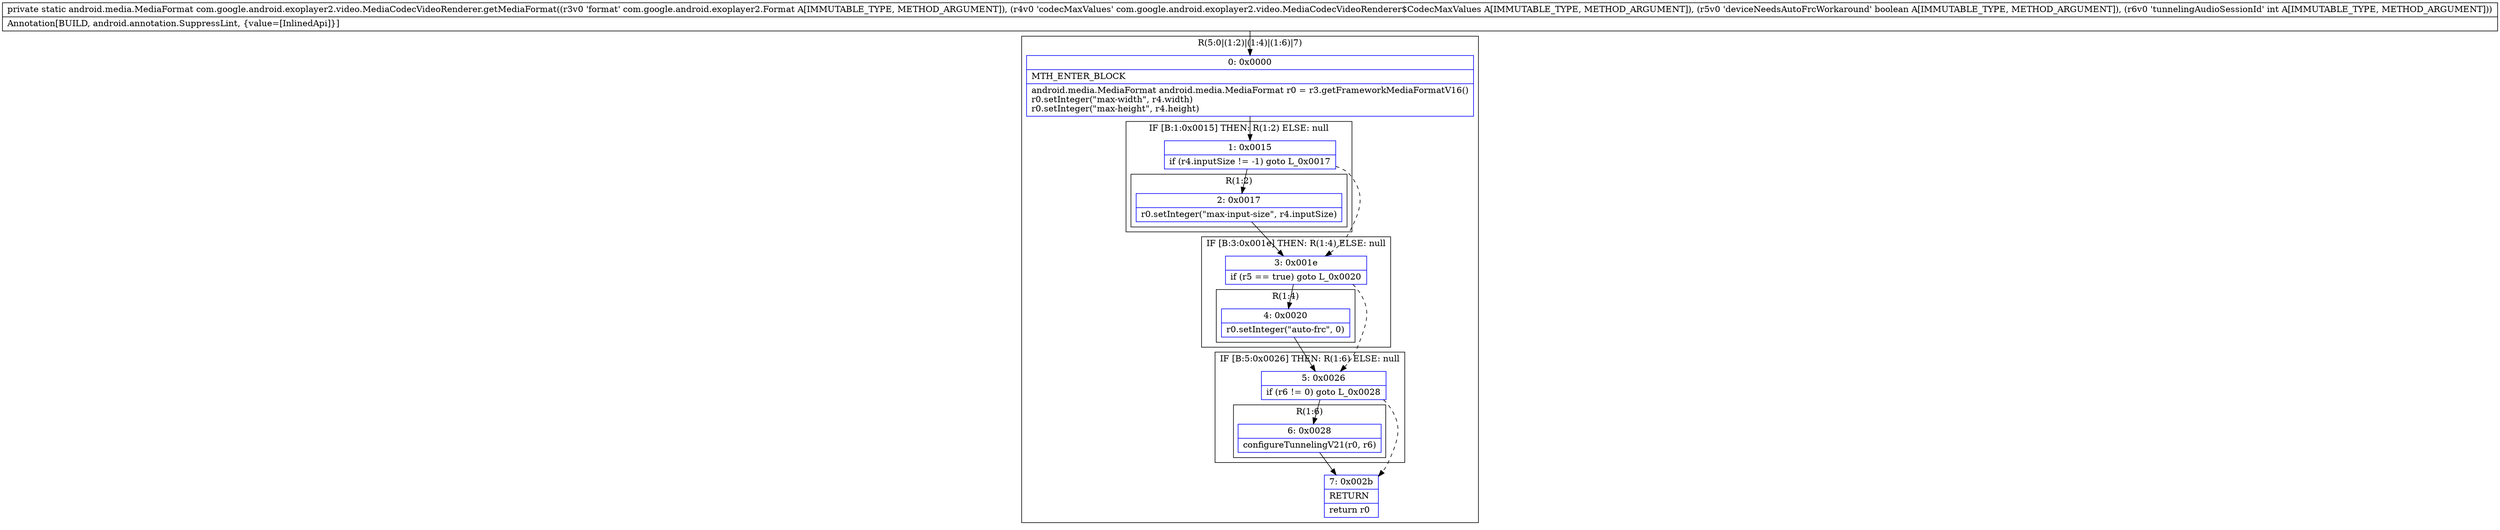 digraph "CFG forcom.google.android.exoplayer2.video.MediaCodecVideoRenderer.getMediaFormat(Lcom\/google\/android\/exoplayer2\/Format;Lcom\/google\/android\/exoplayer2\/video\/MediaCodecVideoRenderer$CodecMaxValues;ZI)Landroid\/media\/MediaFormat;" {
subgraph cluster_Region_616609997 {
label = "R(5:0|(1:2)|(1:4)|(1:6)|7)";
node [shape=record,color=blue];
Node_0 [shape=record,label="{0\:\ 0x0000|MTH_ENTER_BLOCK\l|android.media.MediaFormat android.media.MediaFormat r0 = r3.getFrameworkMediaFormatV16()\lr0.setInteger(\"max\-width\", r4.width)\lr0.setInteger(\"max\-height\", r4.height)\l}"];
subgraph cluster_IfRegion_351492686 {
label = "IF [B:1:0x0015] THEN: R(1:2) ELSE: null";
node [shape=record,color=blue];
Node_1 [shape=record,label="{1\:\ 0x0015|if (r4.inputSize != \-1) goto L_0x0017\l}"];
subgraph cluster_Region_179127386 {
label = "R(1:2)";
node [shape=record,color=blue];
Node_2 [shape=record,label="{2\:\ 0x0017|r0.setInteger(\"max\-input\-size\", r4.inputSize)\l}"];
}
}
subgraph cluster_IfRegion_1988705140 {
label = "IF [B:3:0x001e] THEN: R(1:4) ELSE: null";
node [shape=record,color=blue];
Node_3 [shape=record,label="{3\:\ 0x001e|if (r5 == true) goto L_0x0020\l}"];
subgraph cluster_Region_1376262034 {
label = "R(1:4)";
node [shape=record,color=blue];
Node_4 [shape=record,label="{4\:\ 0x0020|r0.setInteger(\"auto\-frc\", 0)\l}"];
}
}
subgraph cluster_IfRegion_1808903539 {
label = "IF [B:5:0x0026] THEN: R(1:6) ELSE: null";
node [shape=record,color=blue];
Node_5 [shape=record,label="{5\:\ 0x0026|if (r6 != 0) goto L_0x0028\l}"];
subgraph cluster_Region_1724401940 {
label = "R(1:6)";
node [shape=record,color=blue];
Node_6 [shape=record,label="{6\:\ 0x0028|configureTunnelingV21(r0, r6)\l}"];
}
}
Node_7 [shape=record,label="{7\:\ 0x002b|RETURN\l|return r0\l}"];
}
MethodNode[shape=record,label="{private static android.media.MediaFormat com.google.android.exoplayer2.video.MediaCodecVideoRenderer.getMediaFormat((r3v0 'format' com.google.android.exoplayer2.Format A[IMMUTABLE_TYPE, METHOD_ARGUMENT]), (r4v0 'codecMaxValues' com.google.android.exoplayer2.video.MediaCodecVideoRenderer$CodecMaxValues A[IMMUTABLE_TYPE, METHOD_ARGUMENT]), (r5v0 'deviceNeedsAutoFrcWorkaround' boolean A[IMMUTABLE_TYPE, METHOD_ARGUMENT]), (r6v0 'tunnelingAudioSessionId' int A[IMMUTABLE_TYPE, METHOD_ARGUMENT]))  | Annotation[BUILD, android.annotation.SuppressLint, \{value=[InlinedApi]\}]\l}"];
MethodNode -> Node_0;
Node_0 -> Node_1;
Node_1 -> Node_2;
Node_1 -> Node_3[style=dashed];
Node_2 -> Node_3;
Node_3 -> Node_4;
Node_3 -> Node_5[style=dashed];
Node_4 -> Node_5;
Node_5 -> Node_6;
Node_5 -> Node_7[style=dashed];
Node_6 -> Node_7;
}

